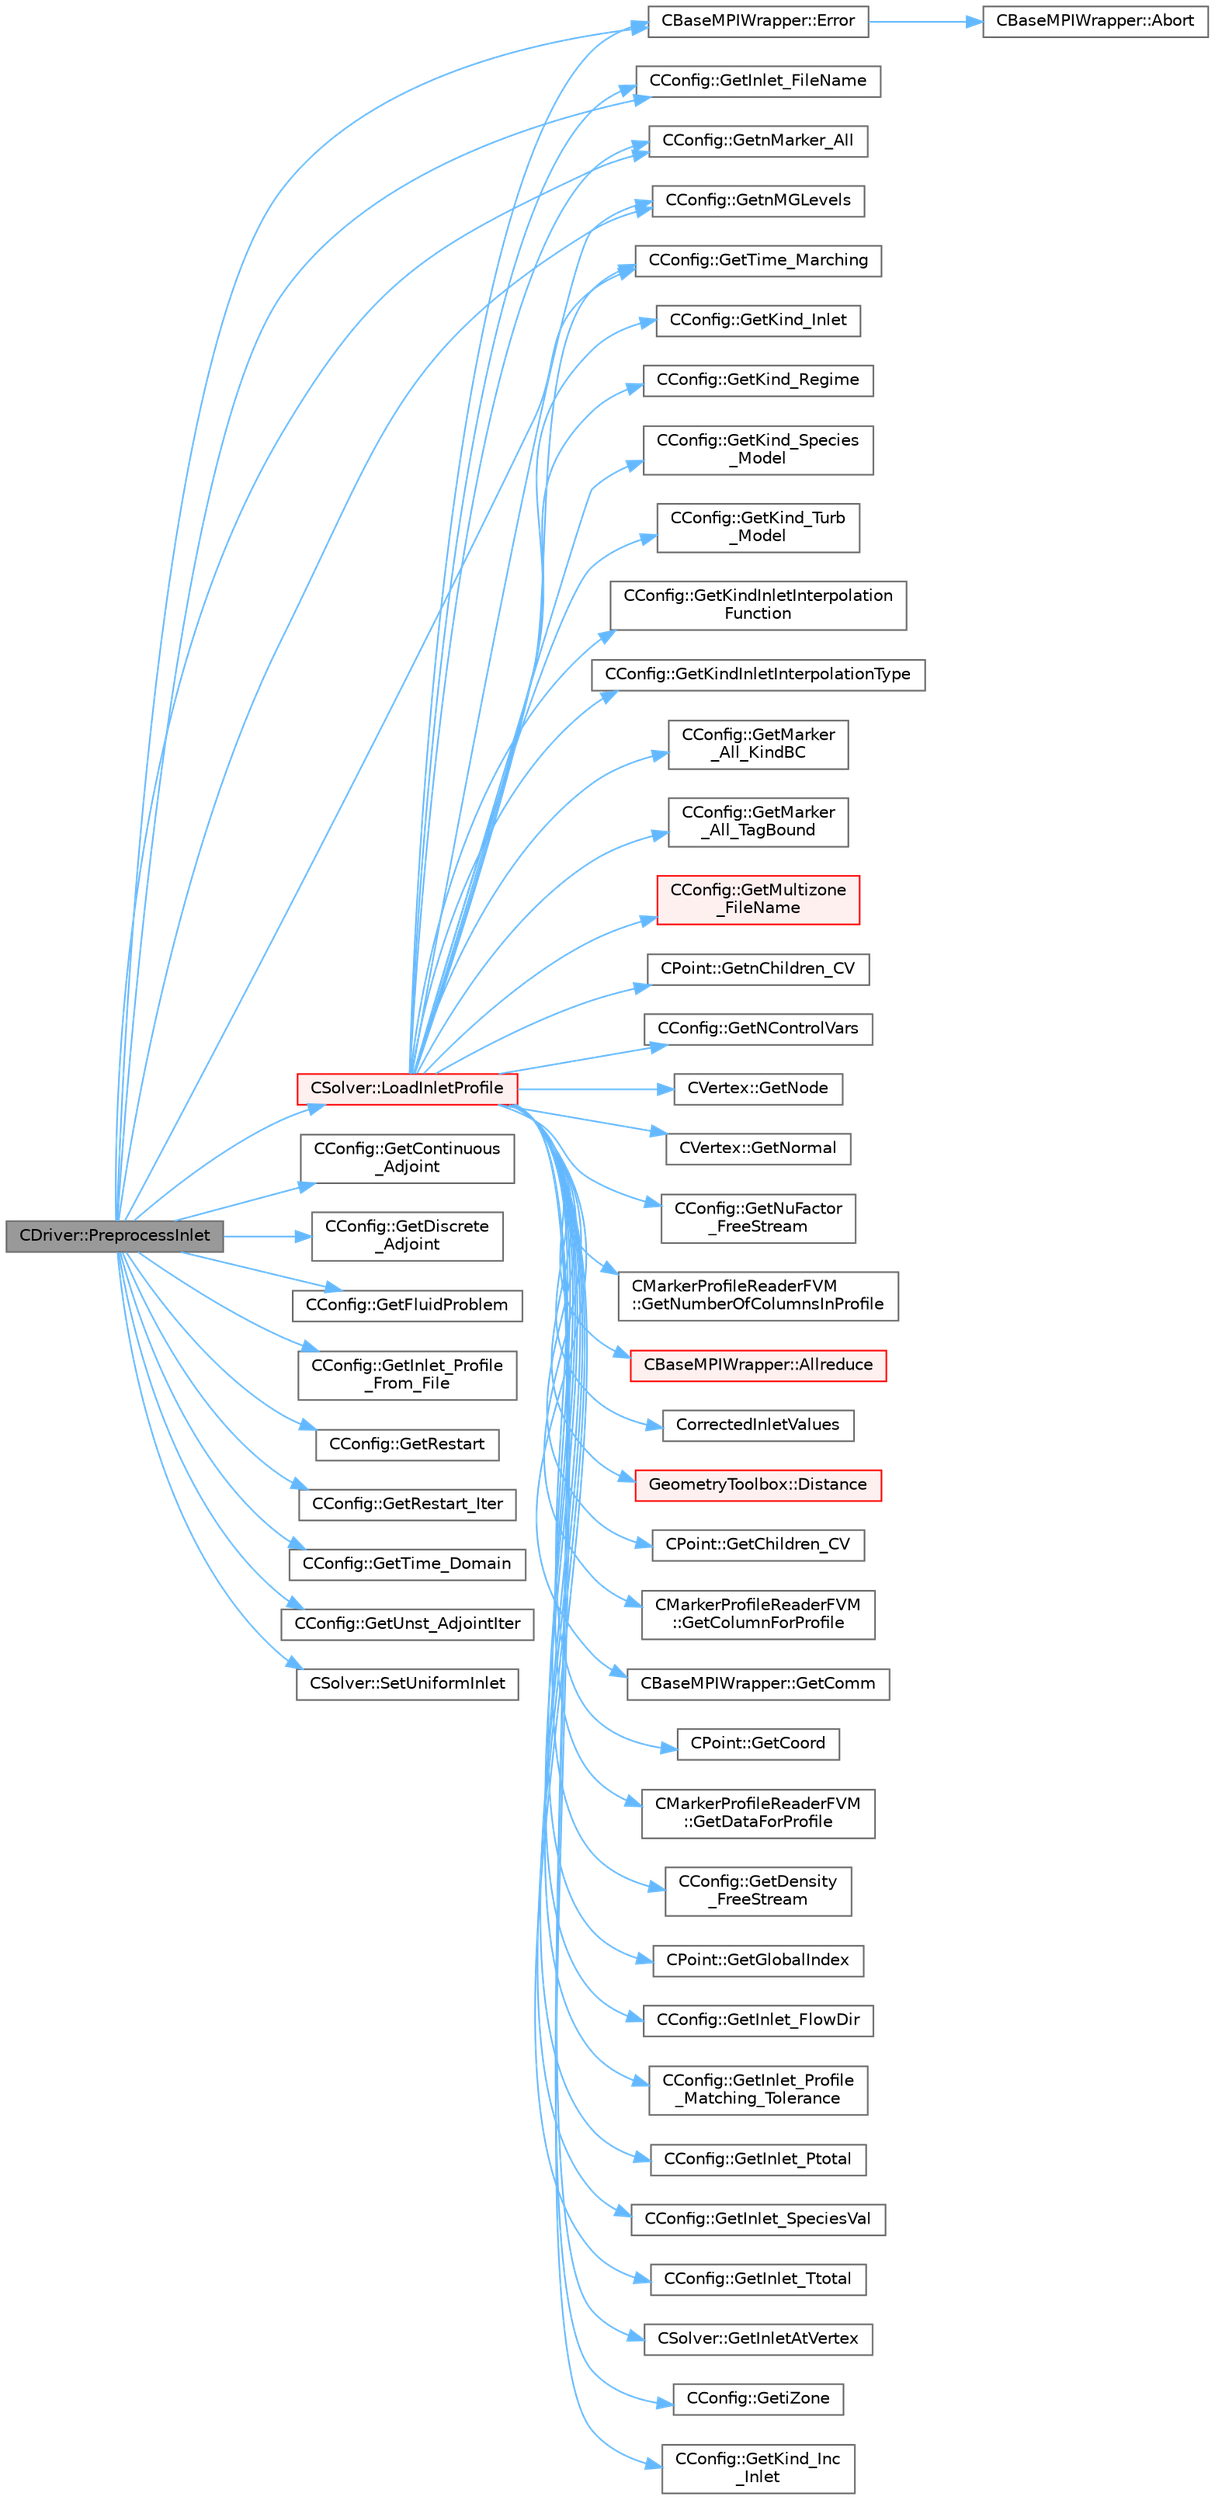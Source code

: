 digraph "CDriver::PreprocessInlet"
{
 // LATEX_PDF_SIZE
  bgcolor="transparent";
  edge [fontname=Helvetica,fontsize=10,labelfontname=Helvetica,labelfontsize=10];
  node [fontname=Helvetica,fontsize=10,shape=box,height=0.2,width=0.4];
  rankdir="LR";
  Node1 [id="Node000001",label="CDriver::PreprocessInlet",height=0.2,width=0.4,color="gray40", fillcolor="grey60", style="filled", fontcolor="black",tooltip="Preprocess the inlets via file input for all solvers."];
  Node1 -> Node2 [id="edge1_Node000001_Node000002",color="steelblue1",style="solid",tooltip=" "];
  Node2 [id="Node000002",label="CBaseMPIWrapper::Error",height=0.2,width=0.4,color="grey40", fillcolor="white", style="filled",URL="$classCBaseMPIWrapper.html#a04457c47629bda56704e6a8804833eeb",tooltip=" "];
  Node2 -> Node3 [id="edge2_Node000002_Node000003",color="steelblue1",style="solid",tooltip=" "];
  Node3 [id="Node000003",label="CBaseMPIWrapper::Abort",height=0.2,width=0.4,color="grey40", fillcolor="white", style="filled",URL="$classCBaseMPIWrapper.html#af7297d861dca86b45cf561b6ab642e8f",tooltip=" "];
  Node1 -> Node4 [id="edge3_Node000001_Node000004",color="steelblue1",style="solid",tooltip=" "];
  Node4 [id="Node000004",label="CConfig::GetContinuous\l_Adjoint",height=0.2,width=0.4,color="grey40", fillcolor="white", style="filled",URL="$classCConfig.html#a1eb754aa86fb8154bc9eefea616b7cf9",tooltip="Determines if problem is adjoint."];
  Node1 -> Node5 [id="edge4_Node000001_Node000005",color="steelblue1",style="solid",tooltip=" "];
  Node5 [id="Node000005",label="CConfig::GetDiscrete\l_Adjoint",height=0.2,width=0.4,color="grey40", fillcolor="white", style="filled",URL="$classCConfig.html#ab3928c4e6debcf50dcd0d38985f6980c",tooltip="Get the indicator whether we are solving an discrete adjoint problem."];
  Node1 -> Node6 [id="edge5_Node000001_Node000006",color="steelblue1",style="solid",tooltip=" "];
  Node6 [id="Node000006",label="CConfig::GetFluidProblem",height=0.2,width=0.4,color="grey40", fillcolor="white", style="filled",URL="$classCConfig.html#ace61be93af4e96f53b22e1a94c647821",tooltip="Return true if a fluid solver is in use."];
  Node1 -> Node7 [id="edge6_Node000001_Node000007",color="steelblue1",style="solid",tooltip=" "];
  Node7 [id="Node000007",label="CConfig::GetInlet_FileName",height=0.2,width=0.4,color="grey40", fillcolor="white", style="filled",URL="$classCConfig.html#a0e67e5a8e93388a141385713bc1da48e",tooltip="Get name of the input file for the specified inlet profile."];
  Node1 -> Node8 [id="edge7_Node000001_Node000008",color="steelblue1",style="solid",tooltip=" "];
  Node8 [id="Node000008",label="CConfig::GetInlet_Profile\l_From_File",height=0.2,width=0.4,color="grey40", fillcolor="white", style="filled",URL="$classCConfig.html#aaf6fcd4972bad7941217bd7544b36c3c",tooltip="Check if the inlet profile(s) are specified in an input file."];
  Node1 -> Node9 [id="edge8_Node000001_Node000009",color="steelblue1",style="solid",tooltip=" "];
  Node9 [id="Node000009",label="CConfig::GetnMarker_All",height=0.2,width=0.4,color="grey40", fillcolor="white", style="filled",URL="$classCConfig.html#a459dee039e618d21a5d78db61c221240",tooltip="Get the total number of boundary markers of the local process including send/receive domains."];
  Node1 -> Node10 [id="edge9_Node000001_Node000010",color="steelblue1",style="solid",tooltip=" "];
  Node10 [id="Node000010",label="CConfig::GetnMGLevels",height=0.2,width=0.4,color="grey40", fillcolor="white", style="filled",URL="$classCConfig.html#a15a61a6f9a1d415c3509018f4916c5c1",tooltip="Get the number of multigrid levels."];
  Node1 -> Node11 [id="edge10_Node000001_Node000011",color="steelblue1",style="solid",tooltip=" "];
  Node11 [id="Node000011",label="CConfig::GetRestart",height=0.2,width=0.4,color="grey40", fillcolor="white", style="filled",URL="$classCConfig.html#ae55bdae4e8b4e61fd07a857005cc6799",tooltip="Provides the restart information."];
  Node1 -> Node12 [id="edge11_Node000001_Node000012",color="steelblue1",style="solid",tooltip=" "];
  Node12 [id="Node000012",label="CConfig::GetRestart_Iter",height=0.2,width=0.4,color="grey40", fillcolor="white", style="filled",URL="$classCConfig.html#aeca467e3a7c02d72b28ade957614035c",tooltip="Get the restart iteration."];
  Node1 -> Node13 [id="edge12_Node000001_Node000013",color="steelblue1",style="solid",tooltip=" "];
  Node13 [id="Node000013",label="CConfig::GetTime_Domain",height=0.2,width=0.4,color="grey40", fillcolor="white", style="filled",URL="$classCConfig.html#a85d2e3cf43b77c63642c40c235b853f3",tooltip="Check if the multizone problem is solved for time domain."];
  Node1 -> Node14 [id="edge13_Node000001_Node000014",color="steelblue1",style="solid",tooltip=" "];
  Node14 [id="Node000014",label="CConfig::GetTime_Marching",height=0.2,width=0.4,color="grey40", fillcolor="white", style="filled",URL="$classCConfig.html#ac47e04d76ce865893a94dcedd3c9b6a5",tooltip="Provides information about the time integration, and change the write in the output files information..."];
  Node1 -> Node15 [id="edge14_Node000001_Node000015",color="steelblue1",style="solid",tooltip=" "];
  Node15 [id="Node000015",label="CConfig::GetUnst_AdjointIter",height=0.2,width=0.4,color="grey40", fillcolor="white", style="filled",URL="$classCConfig.html#a394c8970c51a8aa733dca7f810e6fd4c",tooltip="Get the starting direct iteration number for the unsteady adjoint (reverse time integration)."];
  Node1 -> Node16 [id="edge15_Node000001_Node000016",color="steelblue1",style="solid",tooltip=" "];
  Node16 [id="Node000016",label="CSolver::LoadInletProfile",height=0.2,width=0.4,color="red", fillcolor="#FFF0F0", style="filled",URL="$classCSolver.html#aa6d85b1177b7acacfbf083e8c58da55c",tooltip="Load a inlet profile data from file into a particular solver."];
  Node16 -> Node17 [id="edge16_Node000016_Node000017",color="steelblue1",style="solid",tooltip=" "];
  Node17 [id="Node000017",label="CBaseMPIWrapper::Allreduce",height=0.2,width=0.4,color="red", fillcolor="#FFF0F0", style="filled",URL="$classCBaseMPIWrapper.html#a381d4b3738c09d92ee1ae9f89715b541",tooltip=" "];
  Node16 -> Node19 [id="edge17_Node000016_Node000019",color="steelblue1",style="solid",tooltip=" "];
  Node19 [id="Node000019",label="CorrectedInletValues",height=0.2,width=0.4,color="grey40", fillcolor="white", style="filled",URL="$C1DInterpolation_8hpp.html#ad1805cbe0c93a3f4afe2daa7838c94a4",tooltip="Corrects for interpolation type."];
  Node16 -> Node20 [id="edge18_Node000016_Node000020",color="steelblue1",style="solid",tooltip=" "];
  Node20 [id="Node000020",label="GeometryToolbox::Distance",height=0.2,width=0.4,color="red", fillcolor="#FFF0F0", style="filled",URL="$group__GeometryToolbox.html#ga600fb4ee993ae4c3b985082d51994881",tooltip=" "];
  Node16 -> Node2 [id="edge19_Node000016_Node000002",color="steelblue1",style="solid",tooltip=" "];
  Node16 -> Node24 [id="edge20_Node000016_Node000024",color="steelblue1",style="solid",tooltip=" "];
  Node24 [id="Node000024",label="CPoint::GetChildren_CV",height=0.2,width=0.4,color="grey40", fillcolor="white", style="filled",URL="$classCPoint.html#a627b42fa58a444bab6e184772b921240",tooltip="Get the children control volume of an agglomerated control volume."];
  Node16 -> Node25 [id="edge21_Node000016_Node000025",color="steelblue1",style="solid",tooltip=" "];
  Node25 [id="Node000025",label="CMarkerProfileReaderFVM\l::GetColumnForProfile",height=0.2,width=0.4,color="grey40", fillcolor="white", style="filled",URL="$classCMarkerProfileReaderFVM.html#abe35904b991538b17990a23f25555ec7",tooltip="Get the data for the specific column if interpolation being done."];
  Node16 -> Node26 [id="edge22_Node000016_Node000026",color="steelblue1",style="solid",tooltip=" "];
  Node26 [id="Node000026",label="CBaseMPIWrapper::GetComm",height=0.2,width=0.4,color="grey40", fillcolor="white", style="filled",URL="$classCBaseMPIWrapper.html#a8154391fc3522954802889d81d4ef5da",tooltip=" "];
  Node16 -> Node27 [id="edge23_Node000016_Node000027",color="steelblue1",style="solid",tooltip=" "];
  Node27 [id="Node000027",label="CPoint::GetCoord",height=0.2,width=0.4,color="grey40", fillcolor="white", style="filled",URL="$classCPoint.html#ab16c29dd03911529cd73bf467c313179",tooltip="Get the coordinates dor the control volume."];
  Node16 -> Node28 [id="edge24_Node000016_Node000028",color="steelblue1",style="solid",tooltip=" "];
  Node28 [id="Node000028",label="CMarkerProfileReaderFVM\l::GetDataForProfile",height=0.2,width=0.4,color="grey40", fillcolor="white", style="filled",URL="$classCMarkerProfileReaderFVM.html#a50d55e165074c1d288de9a332f4824ab",tooltip="Get the 1D vector of data for a profile from the input file."];
  Node16 -> Node29 [id="edge25_Node000016_Node000029",color="steelblue1",style="solid",tooltip=" "];
  Node29 [id="Node000029",label="CConfig::GetDensity\l_FreeStream",height=0.2,width=0.4,color="grey40", fillcolor="white", style="filled",URL="$classCConfig.html#a2cb974cc24ef5df2976b0725ec62400a",tooltip="Get the value of the freestream density."];
  Node16 -> Node30 [id="edge26_Node000016_Node000030",color="steelblue1",style="solid",tooltip=" "];
  Node30 [id="Node000030",label="CPoint::GetGlobalIndex",height=0.2,width=0.4,color="grey40", fillcolor="white", style="filled",URL="$classCPoint.html#a8a53865a92d645b1b74c4d817b4aae10",tooltip="Get the global index in a parallel computation."];
  Node16 -> Node7 [id="edge27_Node000016_Node000007",color="steelblue1",style="solid",tooltip=" "];
  Node16 -> Node31 [id="edge28_Node000016_Node000031",color="steelblue1",style="solid",tooltip=" "];
  Node31 [id="Node000031",label="CConfig::GetInlet_FlowDir",height=0.2,width=0.4,color="grey40", fillcolor="white", style="filled",URL="$classCConfig.html#a6ad06d7d98b2d100b41bb5170ff2675b",tooltip="Get the flow direction unit vector at an inlet boundary."];
  Node16 -> Node32 [id="edge29_Node000016_Node000032",color="steelblue1",style="solid",tooltip=" "];
  Node32 [id="Node000032",label="CConfig::GetInlet_Profile\l_Matching_Tolerance",height=0.2,width=0.4,color="grey40", fillcolor="white", style="filled",URL="$classCConfig.html#ac7456e995d14c196d02899b705b5bedf",tooltip="Get the tolerance used for matching two points on a specified inlet."];
  Node16 -> Node33 [id="edge30_Node000016_Node000033",color="steelblue1",style="solid",tooltip=" "];
  Node33 [id="Node000033",label="CConfig::GetInlet_Ptotal",height=0.2,width=0.4,color="grey40", fillcolor="white", style="filled",URL="$classCConfig.html#a4e49966bd88e97be9bb0c43457561000",tooltip="Get the total pressure at an inlet boundary."];
  Node16 -> Node34 [id="edge31_Node000016_Node000034",color="steelblue1",style="solid",tooltip=" "];
  Node34 [id="Node000034",label="CConfig::GetInlet_SpeciesVal",height=0.2,width=0.4,color="grey40", fillcolor="white", style="filled",URL="$classCConfig.html#ab8cac76e3bc1221c6f6d01820ee553bb",tooltip="Get the species values at an inlet boundary."];
  Node16 -> Node35 [id="edge32_Node000016_Node000035",color="steelblue1",style="solid",tooltip=" "];
  Node35 [id="Node000035",label="CConfig::GetInlet_Ttotal",height=0.2,width=0.4,color="grey40", fillcolor="white", style="filled",URL="$classCConfig.html#acf80e96919a5376886919840a72376e2",tooltip="Get the total temperature at an inlet boundary."];
  Node16 -> Node36 [id="edge33_Node000016_Node000036",color="steelblue1",style="solid",tooltip=" "];
  Node36 [id="Node000036",label="CSolver::GetInletAtVertex",height=0.2,width=0.4,color="grey40", fillcolor="white", style="filled",URL="$classCSolver.html#a620678737fef3566d3b3ab5c55ae5150",tooltip="A virtual member."];
  Node16 -> Node37 [id="edge34_Node000016_Node000037",color="steelblue1",style="solid",tooltip=" "];
  Node37 [id="Node000037",label="CConfig::GetiZone",height=0.2,width=0.4,color="grey40", fillcolor="white", style="filled",URL="$classCConfig.html#a1d6335b8fdef6fbcd9a08f7503d73ec1",tooltip="Provides the number of varaibles."];
  Node16 -> Node38 [id="edge35_Node000016_Node000038",color="steelblue1",style="solid",tooltip=" "];
  Node38 [id="Node000038",label="CConfig::GetKind_Inc\l_Inlet",height=0.2,width=0.4,color="grey40", fillcolor="white", style="filled",URL="$classCConfig.html#a95396e6c36d1f1e3df957581eda75ef4",tooltip="Get the type of incompressible inlet from the list."];
  Node16 -> Node39 [id="edge36_Node000016_Node000039",color="steelblue1",style="solid",tooltip=" "];
  Node39 [id="Node000039",label="CConfig::GetKind_Inlet",height=0.2,width=0.4,color="grey40", fillcolor="white", style="filled",URL="$classCConfig.html#a4bfaa89b45c5e71ed66387f1d966ced4",tooltip="Get the kind of inlet boundary condition treatment (total conditions or mass flow)."];
  Node16 -> Node40 [id="edge37_Node000016_Node000040",color="steelblue1",style="solid",tooltip=" "];
  Node40 [id="Node000040",label="CConfig::GetKind_Regime",height=0.2,width=0.4,color="grey40", fillcolor="white", style="filled",URL="$classCConfig.html#afbf664fbd8b2c75c5874432fdc185937",tooltip="Governing equations of the flow (it can be different from the run time equation)."];
  Node16 -> Node41 [id="edge38_Node000016_Node000041",color="steelblue1",style="solid",tooltip=" "];
  Node41 [id="Node000041",label="CConfig::GetKind_Species\l_Model",height=0.2,width=0.4,color="grey40", fillcolor="white", style="filled",URL="$classCConfig.html#a7416428b6139fe85180e5e8d190506aa",tooltip="Get the kind of the species model."];
  Node16 -> Node42 [id="edge39_Node000016_Node000042",color="steelblue1",style="solid",tooltip=" "];
  Node42 [id="Node000042",label="CConfig::GetKind_Turb\l_Model",height=0.2,width=0.4,color="grey40", fillcolor="white", style="filled",URL="$classCConfig.html#a42cf888b42ce34079b2e3987bbf147dd",tooltip="Get the kind of the turbulence model."];
  Node16 -> Node43 [id="edge40_Node000016_Node000043",color="steelblue1",style="solid",tooltip=" "];
  Node43 [id="Node000043",label="CConfig::GetKindInletInterpolation\lFunction",height=0.2,width=0.4,color="grey40", fillcolor="white", style="filled",URL="$classCConfig.html#ac4a08d9e300690458b8a16281733a418",tooltip="Get the kind of inlet face interpolation function to use."];
  Node16 -> Node44 [id="edge41_Node000016_Node000044",color="steelblue1",style="solid",tooltip=" "];
  Node44 [id="Node000044",label="CConfig::GetKindInletInterpolationType",height=0.2,width=0.4,color="grey40", fillcolor="white", style="filled",URL="$classCConfig.html#aa678debe6d4d352f51b0403c391efc9f",tooltip="Get the kind of inlet face interpolation data type."];
  Node16 -> Node45 [id="edge42_Node000016_Node000045",color="steelblue1",style="solid",tooltip=" "];
  Node45 [id="Node000045",label="CConfig::GetMarker\l_All_KindBC",height=0.2,width=0.4,color="grey40", fillcolor="white", style="filled",URL="$classCConfig.html#ae003cd8f406eaaa91849a774c9a20730",tooltip="Get the kind of boundary for each marker."];
  Node16 -> Node46 [id="edge43_Node000016_Node000046",color="steelblue1",style="solid",tooltip=" "];
  Node46 [id="Node000046",label="CConfig::GetMarker\l_All_TagBound",height=0.2,width=0.4,color="grey40", fillcolor="white", style="filled",URL="$classCConfig.html#ab8c9c1f45950a29355be4ff357049440",tooltip="Get the index of the surface defined in the geometry file."];
  Node16 -> Node47 [id="edge44_Node000016_Node000047",color="steelblue1",style="solid",tooltip=" "];
  Node47 [id="Node000047",label="CConfig::GetMultizone\l_FileName",height=0.2,width=0.4,color="red", fillcolor="#FFF0F0", style="filled",URL="$classCConfig.html#a583b8216adb6145ba09476d72fb2d916",tooltip="Append the zone index to the restart or the solution files."];
  Node16 -> Node50 [id="edge45_Node000016_Node000050",color="steelblue1",style="solid",tooltip=" "];
  Node50 [id="Node000050",label="CPoint::GetnChildren_CV",height=0.2,width=0.4,color="grey40", fillcolor="white", style="filled",URL="$classCPoint.html#af386b967e31b7e7893baa5006b84f280",tooltip="Get the number of children of an agglomerated control volume."];
  Node16 -> Node51 [id="edge46_Node000016_Node000051",color="steelblue1",style="solid",tooltip=" "];
  Node51 [id="Node000051",label="CConfig::GetNControlVars",height=0.2,width=0.4,color="grey40", fillcolor="white", style="filled",URL="$classCConfig.html#a96acbe126b6987b1461ff7d3cdb44cca",tooltip="Get the number of control variables for flamelet model."];
  Node16 -> Node9 [id="edge47_Node000016_Node000009",color="steelblue1",style="solid",tooltip=" "];
  Node16 -> Node10 [id="edge48_Node000016_Node000010",color="steelblue1",style="solid",tooltip=" "];
  Node16 -> Node52 [id="edge49_Node000016_Node000052",color="steelblue1",style="solid",tooltip=" "];
  Node52 [id="Node000052",label="CVertex::GetNode",height=0.2,width=0.4,color="grey40", fillcolor="white", style="filled",URL="$classCVertex.html#ad568da06e7191358d3a09a1bee71cdb5",tooltip="Get the node of the vertex."];
  Node16 -> Node53 [id="edge50_Node000016_Node000053",color="steelblue1",style="solid",tooltip=" "];
  Node53 [id="Node000053",label="CVertex::GetNormal",height=0.2,width=0.4,color="grey40", fillcolor="white", style="filled",URL="$classCVertex.html#a57cacfe764770e6c0e54c278cb584f7c",tooltip="Copy the the normal vector of a face."];
  Node16 -> Node54 [id="edge51_Node000016_Node000054",color="steelblue1",style="solid",tooltip=" "];
  Node54 [id="Node000054",label="CConfig::GetNuFactor\l_FreeStream",height=0.2,width=0.4,color="grey40", fillcolor="white", style="filled",URL="$classCConfig.html#ac253cc43c67a82556e11f194d69b1701",tooltip="Get the value of the non-dimensionalized freestream turbulence intensity."];
  Node16 -> Node55 [id="edge52_Node000016_Node000055",color="steelblue1",style="solid",tooltip=" "];
  Node55 [id="Node000055",label="CMarkerProfileReaderFVM\l::GetNumberOfColumnsInProfile",height=0.2,width=0.4,color="grey40", fillcolor="white", style="filled",URL="$classCMarkerProfileReaderFVM.html#a99c804a6af2c24ac4ddb4ca2d41ed053",tooltip="Get the number of columns of data in a profile."];
  Node16 -> Node14 [id="edge53_Node000016_Node000014",color="steelblue1",style="solid",tooltip=" "];
  Node1 -> Node74 [id="edge54_Node000001_Node000074",color="steelblue1",style="solid",tooltip=" "];
  Node74 [id="Node000074",label="CSolver::SetUniformInlet",height=0.2,width=0.4,color="grey40", fillcolor="white", style="filled",URL="$classCSolver.html#a05d4e8bb5b132d4dcdc8d26a96419f81",tooltip="A virtual member."];
}
